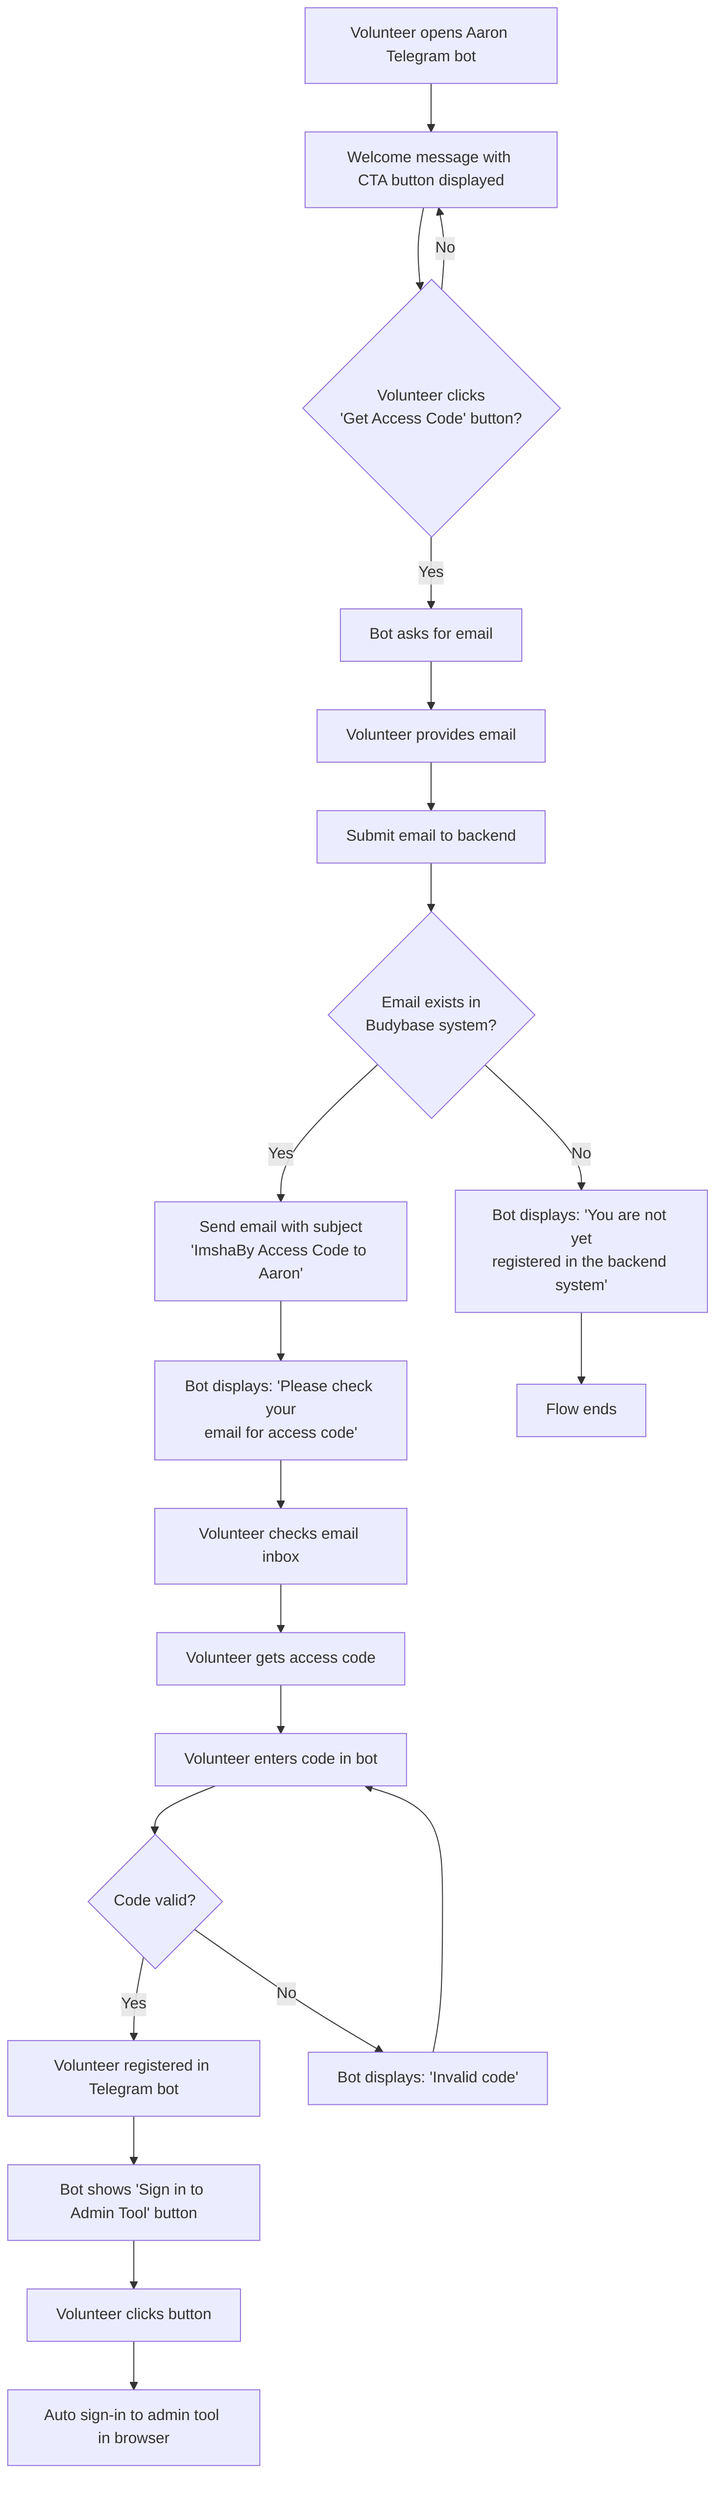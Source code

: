 flowchart TD
    A[Volunteer opens Aaron Telegram bot] --> B[Welcome message with CTA button displayed]
    B --> C{Volunteer clicks<br/>'Get Access Code' button?}
    C -->|Yes| D[Bot asks for email]
    C -->|No| B
    D --> E[Volunteer provides email]
    E --> F[Submit email to backend]
    F --> G{Email exists in<br/>Budybase system?}
    
    G -->|Yes| H[Send email with subject<br/>'ImshaBy Access Code to Aaron']
    G -->|No| I[Bot displays: 'You are not yet<br/>registered in the backend system']
    
    H --> J[Bot displays: 'Please check your<br/>email for access code']
    I --> K[Flow ends]
    
    J --> L[Volunteer checks email inbox]
    L --> M[Volunteer gets access code]
    M --> N[Volunteer enters code in bot]
    N --> O{Code valid?}
    
    O -->|Yes| P[Volunteer registered in Telegram bot]
    O -->|No| Q[Bot displays: 'Invalid code']
    
    Q --> N
    P --> R[Bot shows 'Sign in to Admin Tool' button]
    R --> S[Volunteer clicks button]
    S --> T[Auto sign-in to admin tool in browser]